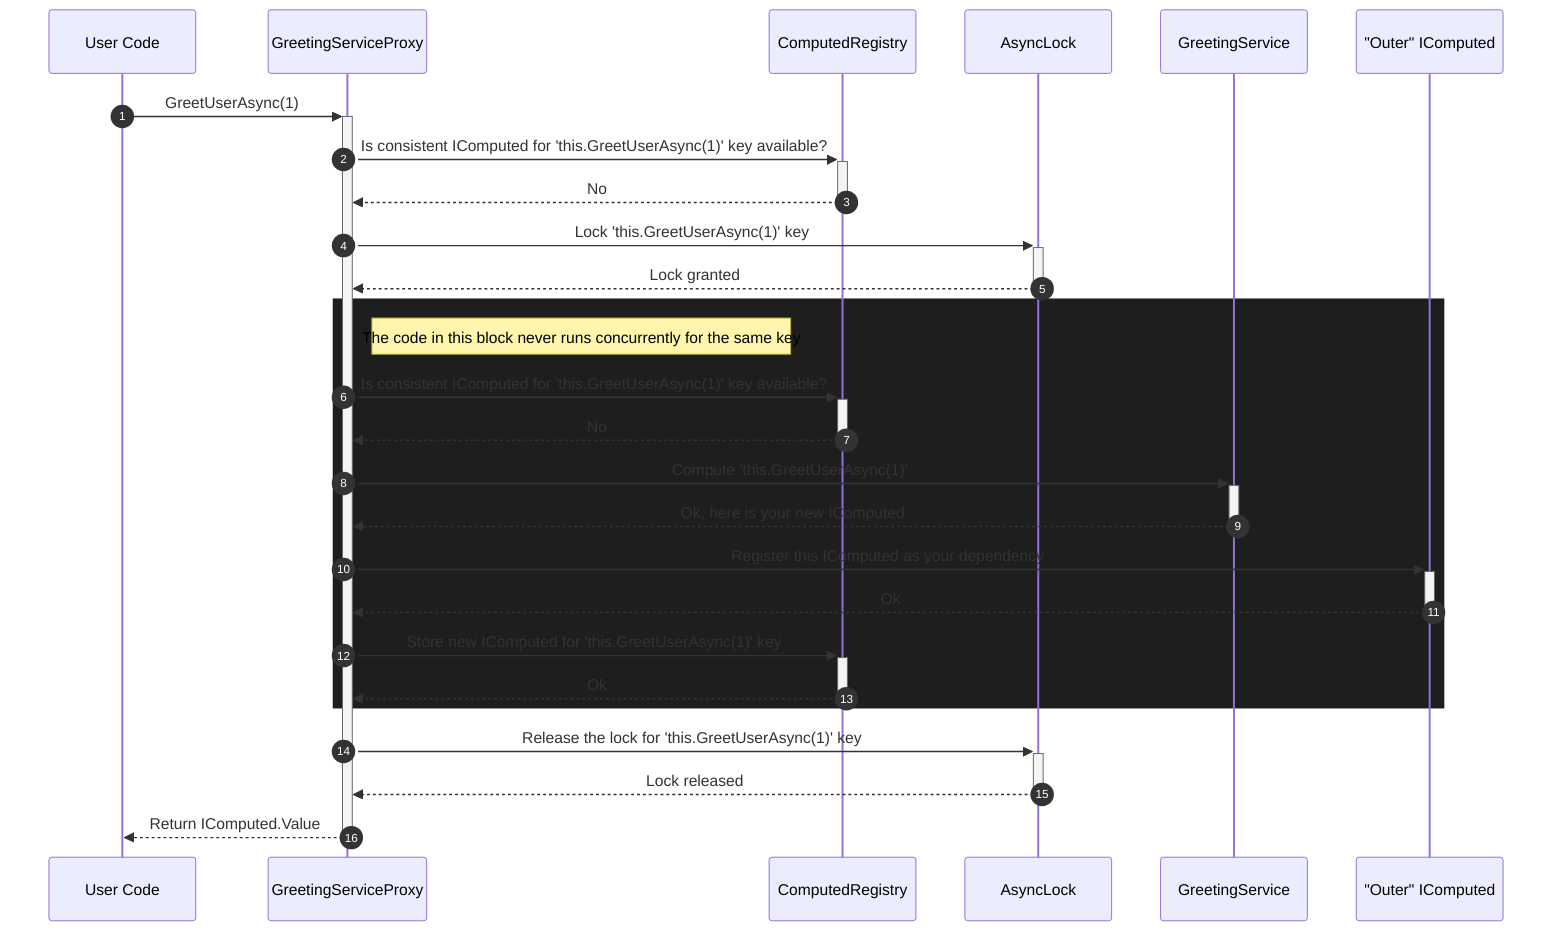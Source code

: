 sequenceDiagram
  autonumber
  User Code->>+GreetingServiceProxy: GreetUserAsync(1)
  GreetingServiceProxy->>+ComputedRegistry: Is consistent IComputed for 'this.GreetUserAsync(1)' key available?
  ComputedRegistry-->>-GreetingServiceProxy: No
  GreetingServiceProxy->>+AsyncLock: Lock 'this.GreetUserAsync(1)' key
  AsyncLock-->>-GreetingServiceProxy: Lock granted
  rect rgb(30, 30, 30) 
    Note right of GreetingServiceProxy: The code in this block never runs concurrently for the same key
    GreetingServiceProxy->>+ComputedRegistry: Is consistent IComputed for 'this.GreetUserAsync(1)' key available?
    ComputedRegistry-->>-GreetingServiceProxy: No
    GreetingServiceProxy->>+GreetingService: Compute 'this.GreetUserAsync(1)'
    GreetingService-->>-GreetingServiceProxy: Ok, here is your new IComputed
    GreetingServiceProxy->>+"Outer" IComputed: Register this IComputed as your dependency
    "Outer" IComputed-->>-GreetingServiceProxy: Ok
    GreetingServiceProxy->>+ComputedRegistry: Store new IComputed for 'this.GreetUserAsync(1)' key
    ComputedRegistry-->>-GreetingServiceProxy: Ok
  end
  GreetingServiceProxy->>+AsyncLock: Release the lock for 'this.GreetUserAsync(1)' key
  AsyncLock-->>-GreetingServiceProxy: Lock released
  GreetingServiceProxy-->>-User Code: Return IComputed.Value